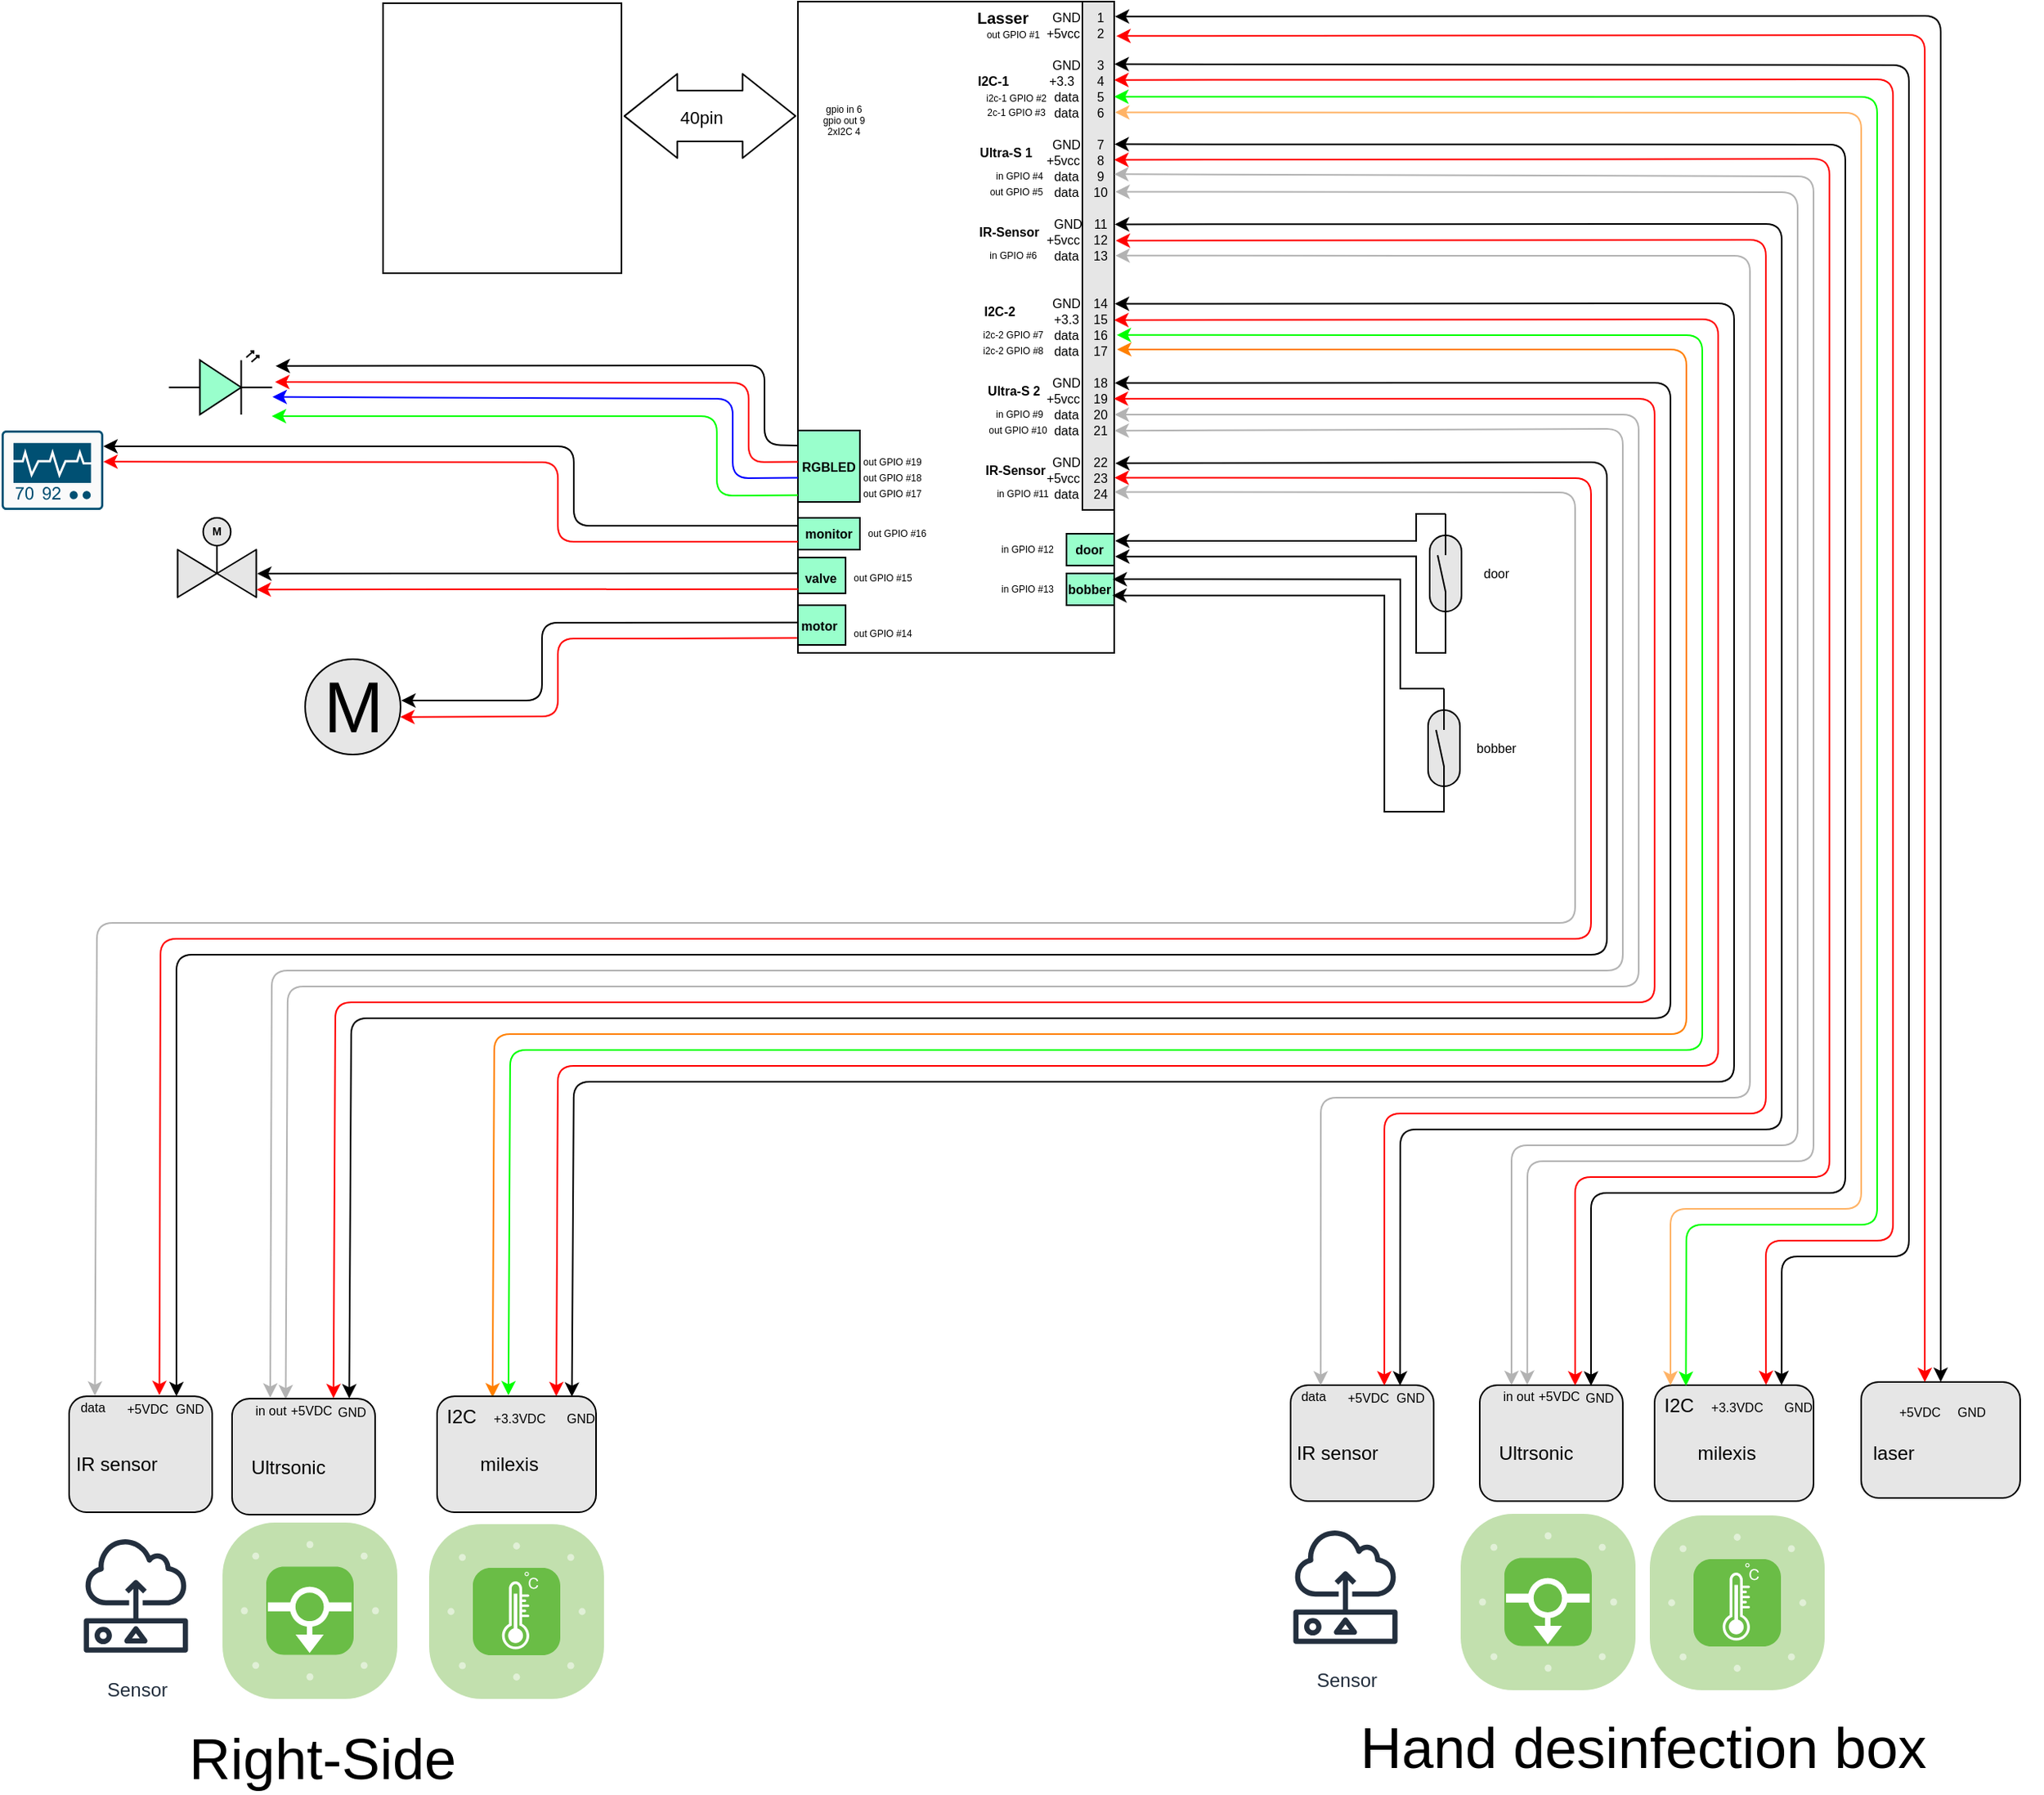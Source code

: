 <mxfile version="14.1.9" type="github">
  <diagram id="mcO6ZigHnyqXAEx7TMtv" name="Page-1">
    <mxGraphModel dx="2967" dy="1366" grid="1" gridSize="10" guides="1" tooltips="1" connect="1" arrows="1" fold="1" page="1" pageScale="1" pageWidth="827" pageHeight="1169" math="0" shadow="0">
      <root>
        <mxCell id="0" />
        <mxCell id="1" parent="0" />
        <mxCell id="oB4PZzZaA_dl373bwpy4-4" value="" style="rounded=0;whiteSpace=wrap;html=1;" vertex="1" parent="1">
          <mxGeometry x="-59" y="40" width="199" height="410" as="geometry" />
        </mxCell>
        <mxCell id="oB4PZzZaA_dl373bwpy4-128" value="" style="rounded=0;whiteSpace=wrap;html=1;fontSize=8;fillColor=#99FFCC;" vertex="1" parent="1">
          <mxGeometry x="110" y="400" width="30" height="20" as="geometry" />
        </mxCell>
        <mxCell id="oB4PZzZaA_dl373bwpy4-127" value="" style="rounded=0;whiteSpace=wrap;html=1;fontSize=8;fillColor=#99FFCC;" vertex="1" parent="1">
          <mxGeometry x="110" y="375" width="30" height="20" as="geometry" />
        </mxCell>
        <mxCell id="oB4PZzZaA_dl373bwpy4-126" value="" style="rounded=0;whiteSpace=wrap;html=1;fillColor=#E6E6E6;fontSize=8;" vertex="1" parent="1">
          <mxGeometry x="120" y="40" width="20" height="320" as="geometry" />
        </mxCell>
        <mxCell id="oB4PZzZaA_dl373bwpy4-51" value="" style="rounded=1;whiteSpace=wrap;html=1;fontSize=8;fillColor=#E6E6E6;" vertex="1" parent="1">
          <mxGeometry x="370" y="911" width="90" height="73" as="geometry" />
        </mxCell>
        <mxCell id="oB4PZzZaA_dl373bwpy4-41" value="&lt;div style=&quot;font-size: 8px&quot;&gt;&lt;font style=&quot;font-size: 8px&quot;&gt;+5VDC&lt;/font&gt;&lt;/div&gt;" style="text;html=1;strokeColor=none;fillColor=none;align=center;verticalAlign=middle;whiteSpace=wrap;rounded=0;" vertex="1" parent="1">
          <mxGeometry x="400" y="908" width="40" height="20" as="geometry" />
        </mxCell>
        <mxCell id="oB4PZzZaA_dl373bwpy4-53" value="" style="rounded=1;whiteSpace=wrap;html=1;fontSize=8;fillColor=#E6E6E6;" vertex="1" parent="1">
          <mxGeometry x="610" y="909" width="100" height="73" as="geometry" />
        </mxCell>
        <mxCell id="oB4PZzZaA_dl373bwpy4-52" value="" style="rounded=1;whiteSpace=wrap;html=1;fontSize=8;fillColor=#E6E6E6;" vertex="1" parent="1">
          <mxGeometry x="480" y="911" width="100" height="73" as="geometry" />
        </mxCell>
        <mxCell id="oB4PZzZaA_dl373bwpy4-50" value="" style="rounded=1;whiteSpace=wrap;html=1;fontSize=8;fillColor=#E6E6E6;" vertex="1" parent="1">
          <mxGeometry x="251" y="911" width="90" height="73" as="geometry" />
        </mxCell>
        <mxCell id="oB4PZzZaA_dl373bwpy4-1" value="" style="rounded=0;whiteSpace=wrap;html=1;" vertex="1" parent="1">
          <mxGeometry x="-320" y="41" width="150" height="170" as="geometry" />
        </mxCell>
        <mxCell id="oB4PZzZaA_dl373bwpy4-2" value="" style="shape=image;html=1;verticalAlign=top;verticalLabelPosition=bottom;labelBackgroundColor=#ffffff;imageAspect=0;aspect=fixed;image=https://cdn4.iconfinder.com/data/icons/logos-and-brands-1/512/272_Raspberry_Pi_logo-128.png" vertex="1" parent="1">
          <mxGeometry x="-309" y="61" width="128" height="128" as="geometry" />
        </mxCell>
        <mxCell id="oB4PZzZaA_dl373bwpy4-5" value="" style="shape=flexArrow;endArrow=classic;startArrow=classic;html=1;exitX=1.009;exitY=0.418;exitDx=0;exitDy=0;exitPerimeter=0;width=32;startSize=10.766;endSize=10.766;" edge="1" parent="1" source="oB4PZzZaA_dl373bwpy4-1">
          <mxGeometry width="50" height="50" relative="1" as="geometry">
            <mxPoint x="-140" y="141" as="sourcePoint" />
            <mxPoint x="-60" y="112" as="targetPoint" />
          </mxGeometry>
        </mxCell>
        <mxCell id="oB4PZzZaA_dl373bwpy4-7" value="40pin" style="edgeLabel;html=1;align=center;verticalAlign=middle;resizable=0;points=[];" vertex="1" connectable="0" parent="oB4PZzZaA_dl373bwpy4-5">
          <mxGeometry x="-0.113" y="-1" relative="1" as="geometry">
            <mxPoint as="offset" />
          </mxGeometry>
        </mxCell>
        <mxCell id="oB4PZzZaA_dl373bwpy4-8" value="" style="shape=image;html=1;verticalAlign=top;verticalLabelPosition=bottom;labelBackgroundColor=#ffffff;imageAspect=0;aspect=fixed;image=https://cdn0.iconfinder.com/data/icons/security-double-color-red-and-black-vol-2/52/laser__light__science__technology-128.png;rotation=-180;" vertex="1" parent="1">
          <mxGeometry x="596" y="984" width="128" height="128" as="geometry" />
        </mxCell>
        <mxCell id="oB4PZzZaA_dl373bwpy4-9" value="" style="verticalLabelPosition=bottom;html=1;fillColor=#6ABD46;strokeColor=#ffffff;verticalAlign=top;align=center;points=[[0.085,0.085,0],[0.915,0.085,0],[0.915,0.915,0],[0.085,0.915,0],[0.25,0,0],[0.5,0,0],[0.75,0,0],[1,0.25,0],[1,0.5,0],[1,0.75,0],[0.75,1,0],[0.5,1,0],[0.25,1,0],[0,0.75,0],[0,0.5,0],[0,0.25,0]];pointerEvents=1;shape=mxgraph.cisco_safe.compositeIcon;bgIcon=mxgraph.cisco_safe.architecture.generic_appliance;resIcon=mxgraph.cisco_safe.architecture.sensor;" vertex="1" parent="1">
          <mxGeometry x="477" y="993" width="110" height="110" as="geometry" />
        </mxCell>
        <mxCell id="oB4PZzZaA_dl373bwpy4-10" value="Sensor" style="outlineConnect=0;fontColor=#232F3E;gradientColor=none;strokeColor=#232F3E;fillColor=#ffffff;dashed=0;verticalLabelPosition=bottom;verticalAlign=top;align=center;html=1;fontSize=12;fontStyle=0;aspect=fixed;shape=mxgraph.aws4.resourceIcon;resIcon=mxgraph.aws4.sensor;" vertex="1" parent="1">
          <mxGeometry x="240" y="992" width="91" height="91" as="geometry" />
        </mxCell>
        <mxCell id="oB4PZzZaA_dl373bwpy4-11" value="" style="verticalLabelPosition=bottom;html=1;fillColor=#6ABD46;strokeColor=#ffffff;verticalAlign=top;align=center;points=[[0.085,0.085,0],[0.915,0.085,0],[0.915,0.915,0],[0.085,0.915,0],[0.25,0,0],[0.5,0,0],[0.75,0,0],[1,0.25,0],[1,0.5,0],[1,0.75,0],[0.75,1,0],[0.5,1,0],[0.25,1,0],[0,0.75,0],[0,0.5,0],[0,0.25,0]];pointerEvents=1;shape=mxgraph.cisco_safe.compositeIcon;bgIcon=mxgraph.cisco_safe.architecture.generic_appliance;resIcon=mxgraph.cisco_safe.architecture.flow_sensor;rotation=-180;" vertex="1" parent="1">
          <mxGeometry x="358" y="992" width="110" height="111" as="geometry" />
        </mxCell>
        <mxCell id="oB4PZzZaA_dl373bwpy4-12" value="laser" style="text;html=1;align=center;verticalAlign=middle;resizable=0;points=[];autosize=1;" vertex="1" parent="1">
          <mxGeometry x="610" y="944" width="40" height="20" as="geometry" />
        </mxCell>
        <mxCell id="oB4PZzZaA_dl373bwpy4-13" value="&lt;div&gt;milexis&lt;/div&gt;" style="text;html=1;align=center;verticalAlign=middle;resizable=0;points=[];autosize=1;" vertex="1" parent="1">
          <mxGeometry x="500" y="944" width="50" height="20" as="geometry" />
        </mxCell>
        <mxCell id="oB4PZzZaA_dl373bwpy4-14" value="IR sensor" style="text;html=1;align=center;verticalAlign=middle;resizable=0;points=[];autosize=1;" vertex="1" parent="1">
          <mxGeometry x="245" y="944" width="70" height="20" as="geometry" />
        </mxCell>
        <mxCell id="oB4PZzZaA_dl373bwpy4-15" value="Ultrsonic" style="text;html=1;align=center;verticalAlign=middle;resizable=0;points=[];autosize=1;" vertex="1" parent="1">
          <mxGeometry x="375" y="944" width="60" height="20" as="geometry" />
        </mxCell>
        <mxCell id="oB4PZzZaA_dl373bwpy4-18" value="" style="verticalLabelPosition=bottom;html=1;fillColor=#6ABD46;strokeColor=#ffffff;verticalAlign=top;align=center;points=[[0.085,0.085,0],[0.915,0.085,0],[0.915,0.915,0],[0.085,0.915,0],[0.25,0,0],[0.5,0,0],[0.75,0,0],[1,0.25,0],[1,0.5,0],[1,0.75,0],[0.75,1,0],[0.5,1,0],[0.25,1,0],[0,0.75,0],[0,0.5,0],[0,0.25,0]];pointerEvents=1;shape=mxgraph.cisco_safe.compositeIcon;bgIcon=mxgraph.cisco_safe.architecture.generic_appliance;resIcon=mxgraph.cisco_safe.architecture.sensor;" vertex="1" parent="1">
          <mxGeometry x="-291" y="998.5" width="110" height="110" as="geometry" />
        </mxCell>
        <mxCell id="oB4PZzZaA_dl373bwpy4-19" value="Sensor" style="outlineConnect=0;fontColor=#232F3E;gradientColor=none;strokeColor=#232F3E;fillColor=#ffffff;dashed=0;verticalLabelPosition=bottom;verticalAlign=top;align=center;html=1;fontSize=12;fontStyle=0;aspect=fixed;shape=mxgraph.aws4.resourceIcon;resIcon=mxgraph.aws4.sensor;" vertex="1" parent="1">
          <mxGeometry x="-521" y="997.5" width="91" height="91" as="geometry" />
        </mxCell>
        <mxCell id="oB4PZzZaA_dl373bwpy4-20" value="" style="verticalLabelPosition=bottom;html=1;fillColor=#6ABD46;strokeColor=#ffffff;verticalAlign=top;align=center;points=[[0.085,0.085,0],[0.915,0.085,0],[0.915,0.915,0],[0.085,0.915,0],[0.25,0,0],[0.5,0,0],[0.75,0,0],[1,0.25,0],[1,0.5,0],[1,0.75,0],[0.75,1,0],[0.5,1,0],[0.25,1,0],[0,0.75,0],[0,0.5,0],[0,0.25,0]];pointerEvents=1;shape=mxgraph.cisco_safe.compositeIcon;bgIcon=mxgraph.cisco_safe.architecture.generic_appliance;resIcon=mxgraph.cisco_safe.architecture.flow_sensor;rotation=-180;" vertex="1" parent="1">
          <mxGeometry x="-421" y="997.5" width="110" height="111" as="geometry" />
        </mxCell>
        <mxCell id="oB4PZzZaA_dl373bwpy4-22" value="&lt;div&gt;milexis&lt;/div&gt;" style="text;html=1;align=center;verticalAlign=middle;resizable=0;points=[];autosize=1;" vertex="1" parent="1">
          <mxGeometry x="-261" y="949.5" width="50" height="20" as="geometry" />
        </mxCell>
        <mxCell id="oB4PZzZaA_dl373bwpy4-23" value="IR sensor" style="text;html=1;align=center;verticalAlign=middle;resizable=0;points=[];autosize=1;" vertex="1" parent="1">
          <mxGeometry x="-516" y="949.5" width="70" height="20" as="geometry" />
        </mxCell>
        <mxCell id="oB4PZzZaA_dl373bwpy4-24" value="Ultrsonic" style="text;html=1;align=center;verticalAlign=middle;resizable=0;points=[];autosize=1;" vertex="1" parent="1">
          <mxGeometry x="-386" y="949.5" width="60" height="20" as="geometry" />
        </mxCell>
        <mxCell id="oB4PZzZaA_dl373bwpy4-25" value="" style="endArrow=classic;html=1;entryX=1.002;entryY=0.023;entryDx=0;entryDy=0;entryPerimeter=0;exitX=0.5;exitY=0;exitDx=0;exitDy=0;startArrow=classic;startFill=1;" edge="1" parent="1" source="oB4PZzZaA_dl373bwpy4-53" target="oB4PZzZaA_dl373bwpy4-4">
          <mxGeometry width="50" height="50" relative="1" as="geometry">
            <mxPoint x="670" y="850" as="sourcePoint" />
            <mxPoint x="650" y="650" as="targetPoint" />
            <Array as="points">
              <mxPoint x="660" y="49" />
            </Array>
          </mxGeometry>
        </mxCell>
        <mxCell id="oB4PZzZaA_dl373bwpy4-26" value="" style="endArrow=classic;html=1;entryX=1.017;entryY=0.583;entryDx=0;entryDy=0;entryPerimeter=0;strokeColor=#FF0000;exitX=0.4;exitY=0.001;exitDx=0;exitDy=0;exitPerimeter=0;startArrow=classic;startFill=1;" edge="1" parent="1" source="oB4PZzZaA_dl373bwpy4-53" target="oB4PZzZaA_dl373bwpy4-55">
          <mxGeometry width="50" height="50" relative="1" as="geometry">
            <mxPoint x="650" y="850" as="sourcePoint" />
            <mxPoint x="90.0" y="61.43" as="targetPoint" />
            <Array as="points">
              <mxPoint x="650" y="830" />
              <mxPoint x="650" y="61" />
            </Array>
          </mxGeometry>
        </mxCell>
        <mxCell id="oB4PZzZaA_dl373bwpy4-28" value="&lt;div style=&quot;font-size: 8px&quot;&gt;&lt;font style=&quot;font-size: 8px&quot;&gt;+5VDC&lt;/font&gt;&lt;/div&gt;" style="text;html=1;strokeColor=none;fillColor=none;align=center;verticalAlign=middle;whiteSpace=wrap;rounded=0;" vertex="1" parent="1">
          <mxGeometry x="627" y="918" width="40" height="20" as="geometry" />
        </mxCell>
        <mxCell id="oB4PZzZaA_dl373bwpy4-29" value="&lt;font style=&quot;font-size: 8px&quot;&gt;GND&lt;/font&gt;" style="text;html=1;align=center;verticalAlign=middle;resizable=0;points=[];autosize=1;" vertex="1" parent="1">
          <mxGeometry x="664" y="917" width="30" height="20" as="geometry" />
        </mxCell>
        <mxCell id="oB4PZzZaA_dl373bwpy4-30" value="" style="endArrow=classic;html=1;entryX=1.001;entryY=0.096;entryDx=0;entryDy=0;entryPerimeter=0;exitX=0.799;exitY=0;exitDx=0;exitDy=0;exitPerimeter=0;startArrow=classic;startFill=1;" edge="1" parent="1" source="oB4PZzZaA_dl373bwpy4-52" target="oB4PZzZaA_dl373bwpy4-4">
          <mxGeometry width="50" height="50" relative="1" as="geometry">
            <mxPoint x="560" y="850" as="sourcePoint" />
            <mxPoint x="600" y="80" as="targetPoint" />
            <Array as="points">
              <mxPoint x="560" y="830" />
              <mxPoint x="640" y="830" />
              <mxPoint x="640" y="80" />
            </Array>
          </mxGeometry>
        </mxCell>
        <mxCell id="oB4PZzZaA_dl373bwpy4-31" value="" style="endArrow=classic;html=1;entryX=0.952;entryY=-0.033;entryDx=0;entryDy=0;entryPerimeter=0;strokeColor=#FF0000;exitX=0.701;exitY=-0.001;exitDx=0;exitDy=0;exitPerimeter=0;startArrow=classic;startFill=1;" edge="1" parent="1" source="oB4PZzZaA_dl373bwpy4-52" target="oB4PZzZaA_dl373bwpy4-58">
          <mxGeometry width="50" height="50" relative="1" as="geometry">
            <mxPoint x="550" y="850" as="sourcePoint" />
            <mxPoint x="90" y="89.36" as="targetPoint" />
            <Array as="points">
              <mxPoint x="550" y="820" />
              <mxPoint x="630" y="820" />
              <mxPoint x="630" y="89" />
            </Array>
          </mxGeometry>
        </mxCell>
        <mxCell id="oB4PZzZaA_dl373bwpy4-32" value="&lt;font style=&quot;font-size: 8px&quot;&gt;GND&lt;/font&gt;" style="text;html=1;align=center;verticalAlign=middle;resizable=0;points=[];autosize=1;" vertex="1" parent="1">
          <mxGeometry x="555" y="914" width="30" height="20" as="geometry" />
        </mxCell>
        <mxCell id="oB4PZzZaA_dl373bwpy4-33" value="&lt;div style=&quot;font-size: 8px&quot;&gt;&lt;font style=&quot;font-size: 8px&quot;&gt;+3.3VDC&lt;/font&gt;&lt;/div&gt;" style="text;html=1;strokeColor=none;fillColor=none;align=center;verticalAlign=middle;whiteSpace=wrap;rounded=0;" vertex="1" parent="1">
          <mxGeometry x="512" y="915" width="40" height="20" as="geometry" />
        </mxCell>
        <mxCell id="oB4PZzZaA_dl373bwpy4-34" value="" style="endArrow=classic;html=1;entryX=1;entryY=0.146;entryDx=0;entryDy=0;entryPerimeter=0;strokeColor=#00FF00;exitX=0.197;exitY=0.006;exitDx=0;exitDy=0;exitPerimeter=0;startArrow=classic;startFill=1;" edge="1" parent="1" source="oB4PZzZaA_dl373bwpy4-52" target="oB4PZzZaA_dl373bwpy4-4">
          <mxGeometry width="50" height="50" relative="1" as="geometry">
            <mxPoint x="500" y="850" as="sourcePoint" />
            <mxPoint x="90" y="109.36" as="targetPoint" />
            <Array as="points">
              <mxPoint x="500" y="810" />
              <mxPoint x="620" y="810" />
              <mxPoint x="620" y="100" />
            </Array>
          </mxGeometry>
        </mxCell>
        <mxCell id="oB4PZzZaA_dl373bwpy4-35" value="" style="endArrow=classic;html=1;entryX=1.003;entryY=0.17;entryDx=0;entryDy=0;entryPerimeter=0;strokeColor=#FFB366;exitX=0.1;exitY=0.002;exitDx=0;exitDy=0;exitPerimeter=0;startArrow=classic;startFill=1;" edge="1" parent="1" source="oB4PZzZaA_dl373bwpy4-52" target="oB4PZzZaA_dl373bwpy4-4">
          <mxGeometry width="50" height="50" relative="1" as="geometry">
            <mxPoint x="490" y="850" as="sourcePoint" />
            <mxPoint x="101.8" y="110.27" as="targetPoint" />
            <Array as="points">
              <mxPoint x="490" y="800" />
              <mxPoint x="610" y="800" />
              <mxPoint x="610" y="110" />
            </Array>
          </mxGeometry>
        </mxCell>
        <mxCell id="oB4PZzZaA_dl373bwpy4-36" value="I2C" style="text;html=1;align=center;verticalAlign=middle;resizable=0;points=[];autosize=1;" vertex="1" parent="1">
          <mxGeometry x="480" y="914" width="30" height="20" as="geometry" />
        </mxCell>
        <mxCell id="oB4PZzZaA_dl373bwpy4-37" value="" style="endArrow=classic;html=1;entryX=1.001;entryY=0.219;entryDx=0;entryDy=0;entryPerimeter=0;exitX=1;exitY=0.167;exitDx=0;exitDy=0;exitPerimeter=0;startArrow=classic;startFill=1;" edge="1" parent="1" source="oB4PZzZaA_dl373bwpy4-41" target="oB4PZzZaA_dl373bwpy4-4">
          <mxGeometry width="50" height="50" relative="1" as="geometry">
            <mxPoint x="440" y="850" as="sourcePoint" />
            <mxPoint x="102.7" y="119.7" as="targetPoint" />
            <Array as="points">
              <mxPoint x="440" y="790" />
              <mxPoint x="600" y="790" />
              <mxPoint x="600" y="130" />
            </Array>
          </mxGeometry>
        </mxCell>
        <mxCell id="oB4PZzZaA_dl373bwpy4-38" value="" style="endArrow=classic;html=1;entryX=1;entryY=0.243;entryDx=0;entryDy=0;entryPerimeter=0;strokeColor=#FF0000;exitX=0.667;exitY=0.004;exitDx=0;exitDy=0;exitPerimeter=0;startArrow=classic;startFill=1;" edge="1" parent="1" source="oB4PZzZaA_dl373bwpy4-51" target="oB4PZzZaA_dl373bwpy4-4">
          <mxGeometry width="50" height="50" relative="1" as="geometry">
            <mxPoint x="430" y="850" as="sourcePoint" />
            <mxPoint x="101.2" y="139.79" as="targetPoint" />
            <Array as="points">
              <mxPoint x="430" y="780" />
              <mxPoint x="590" y="780" />
              <mxPoint x="590" y="139" />
            </Array>
          </mxGeometry>
        </mxCell>
        <mxCell id="oB4PZzZaA_dl373bwpy4-39" value="" style="endArrow=classic;html=1;entryX=1;entryY=0.265;entryDx=0;entryDy=0;entryPerimeter=0;strokeColor=#B3B3B3;exitX=0.332;exitY=-0.003;exitDx=0;exitDy=0;exitPerimeter=0;startArrow=classic;startFill=1;" edge="1" parent="1" source="oB4PZzZaA_dl373bwpy4-51" target="oB4PZzZaA_dl373bwpy4-4">
          <mxGeometry width="50" height="50" relative="1" as="geometry">
            <mxPoint x="400" y="850" as="sourcePoint" />
            <mxPoint x="103.15" y="148.81" as="targetPoint" />
            <Array as="points">
              <mxPoint x="400" y="770" />
              <mxPoint x="580" y="770" />
              <mxPoint x="580" y="150" />
            </Array>
          </mxGeometry>
        </mxCell>
        <mxCell id="oB4PZzZaA_dl373bwpy4-40" value="" style="endArrow=classic;html=1;entryX=1.004;entryY=0.292;entryDx=0;entryDy=0;entryPerimeter=0;strokeColor=#B3B3B3;exitX=0.222;exitY=0;exitDx=0;exitDy=0;exitPerimeter=0;startArrow=classic;startFill=1;" edge="1" parent="1" source="oB4PZzZaA_dl373bwpy4-51" target="oB4PZzZaA_dl373bwpy4-4">
          <mxGeometry width="50" height="50" relative="1" as="geometry">
            <mxPoint x="390" y="850" as="sourcePoint" />
            <mxPoint x="100" y="158.65" as="targetPoint" />
            <Array as="points">
              <mxPoint x="390" y="760" />
              <mxPoint x="570" y="760" />
              <mxPoint x="570" y="160" />
            </Array>
          </mxGeometry>
        </mxCell>
        <mxCell id="oB4PZzZaA_dl373bwpy4-42" value="&lt;font style=&quot;font-size: 8px&quot;&gt;GND&lt;/font&gt;" style="text;html=1;align=center;verticalAlign=middle;resizable=0;points=[];autosize=1;" vertex="1" parent="1">
          <mxGeometry x="430" y="908" width="30" height="20" as="geometry" />
        </mxCell>
        <mxCell id="oB4PZzZaA_dl373bwpy4-43" value="&lt;div style=&quot;font-size: 8px&quot;&gt;&lt;font style=&quot;font-size: 8px&quot;&gt;in out&lt;/font&gt;&lt;/div&gt;" style="text;html=1;align=center;verticalAlign=middle;resizable=0;points=[];autosize=1;" vertex="1" parent="1">
          <mxGeometry x="373.5" y="908" width="40" height="20" as="geometry" />
        </mxCell>
        <mxCell id="oB4PZzZaA_dl373bwpy4-44" value="" style="endArrow=classic;html=1;entryX=1.002;entryY=0.342;entryDx=0;entryDy=0;entryPerimeter=0;exitX=0.765;exitY=0.004;exitDx=0;exitDy=0;exitPerimeter=0;startArrow=classic;startFill=1;" edge="1" parent="1" source="oB4PZzZaA_dl373bwpy4-50" target="oB4PZzZaA_dl373bwpy4-4">
          <mxGeometry width="50" height="50" relative="1" as="geometry">
            <mxPoint x="320" y="850" as="sourcePoint" />
            <mxPoint x="100.6" y="169.72" as="targetPoint" />
            <Array as="points">
              <mxPoint x="320" y="750" />
              <mxPoint x="560" y="750" />
              <mxPoint x="560" y="180" />
            </Array>
          </mxGeometry>
        </mxCell>
        <mxCell id="oB4PZzZaA_dl373bwpy4-45" value="" style="endArrow=classic;html=1;entryX=1.005;entryY=0.367;entryDx=0;entryDy=0;entryPerimeter=0;strokeColor=#FF0000;exitX=0.655;exitY=0.003;exitDx=0;exitDy=0;exitPerimeter=0;startArrow=classic;startFill=1;" edge="1" parent="1" source="oB4PZzZaA_dl373bwpy4-50" target="oB4PZzZaA_dl373bwpy4-4">
          <mxGeometry width="50" height="50" relative="1" as="geometry">
            <mxPoint x="310" y="850" as="sourcePoint" />
            <mxPoint x="110.6" y="179.72" as="targetPoint" />
            <Array as="points">
              <mxPoint x="310" y="740" />
              <mxPoint x="550" y="740" />
              <mxPoint x="550" y="190" />
            </Array>
          </mxGeometry>
        </mxCell>
        <mxCell id="oB4PZzZaA_dl373bwpy4-46" value="" style="endArrow=classic;html=1;entryX=1.004;entryY=0.39;entryDx=0;entryDy=0;entryPerimeter=0;strokeColor=#B3B3B3;exitX=0.21;exitY=0.004;exitDx=0;exitDy=0;exitPerimeter=0;startArrow=classic;startFill=1;" edge="1" parent="1" source="oB4PZzZaA_dl373bwpy4-50" target="oB4PZzZaA_dl373bwpy4-4">
          <mxGeometry width="50" height="50" relative="1" as="geometry">
            <mxPoint x="270" y="850" as="sourcePoint" />
            <mxPoint x="120.6" y="189.72" as="targetPoint" />
            <Array as="points">
              <mxPoint x="270" y="730" />
              <mxPoint x="540" y="730" />
              <mxPoint x="540" y="200" />
            </Array>
          </mxGeometry>
        </mxCell>
        <mxCell id="oB4PZzZaA_dl373bwpy4-47" value="&lt;div style=&quot;font-size: 8px&quot;&gt;&lt;font style=&quot;font-size: 8px&quot;&gt;+5VDC&lt;/font&gt;&lt;/div&gt;" style="text;html=1;strokeColor=none;fillColor=none;align=center;verticalAlign=middle;whiteSpace=wrap;rounded=0;" vertex="1" parent="1">
          <mxGeometry x="280" y="909" width="40" height="20" as="geometry" />
        </mxCell>
        <mxCell id="oB4PZzZaA_dl373bwpy4-48" value="&lt;font style=&quot;font-size: 8px&quot;&gt;GND&lt;/font&gt;" style="text;html=1;align=center;verticalAlign=middle;resizable=0;points=[];autosize=1;" vertex="1" parent="1">
          <mxGeometry x="311" y="908" width="30" height="20" as="geometry" />
        </mxCell>
        <mxCell id="oB4PZzZaA_dl373bwpy4-49" value="data" style="text;html=1;align=center;verticalAlign=middle;resizable=0;points=[];autosize=1;fontSize=8;" vertex="1" parent="1">
          <mxGeometry x="250" y="908" width="30" height="20" as="geometry" />
        </mxCell>
        <mxCell id="oB4PZzZaA_dl373bwpy4-54" value="1" style="text;html=1;align=center;verticalAlign=middle;resizable=0;points=[];autosize=1;fontSize=8;" vertex="1" parent="1">
          <mxGeometry x="121" y="40" width="20" height="20" as="geometry" />
        </mxCell>
        <mxCell id="oB4PZzZaA_dl373bwpy4-55" value="2" style="text;html=1;align=center;verticalAlign=middle;resizable=0;points=[];autosize=1;fontSize=8;" vertex="1" parent="1">
          <mxGeometry x="121" y="50" width="20" height="20" as="geometry" />
        </mxCell>
        <mxCell id="oB4PZzZaA_dl373bwpy4-56" value="3" style="text;html=1;align=center;verticalAlign=middle;resizable=0;points=[];autosize=1;fontSize=8;" vertex="1" parent="1">
          <mxGeometry x="121" y="70" width="20" height="20" as="geometry" />
        </mxCell>
        <mxCell id="oB4PZzZaA_dl373bwpy4-57" value="4" style="text;html=1;align=center;verticalAlign=middle;resizable=0;points=[];autosize=1;fontSize=8;" vertex="1" parent="1">
          <mxGeometry x="121" y="80" width="20" height="20" as="geometry" />
        </mxCell>
        <mxCell id="oB4PZzZaA_dl373bwpy4-58" value="5" style="text;html=1;align=center;verticalAlign=middle;resizable=0;points=[];autosize=1;fontSize=8;" vertex="1" parent="1">
          <mxGeometry x="121" y="90" width="20" height="20" as="geometry" />
        </mxCell>
        <mxCell id="oB4PZzZaA_dl373bwpy4-59" value="6" style="text;html=1;align=center;verticalAlign=middle;resizable=0;points=[];autosize=1;fontSize=8;" vertex="1" parent="1">
          <mxGeometry x="121" y="100" width="20" height="20" as="geometry" />
        </mxCell>
        <mxCell id="oB4PZzZaA_dl373bwpy4-60" value="7" style="text;html=1;align=center;verticalAlign=middle;resizable=0;points=[];autosize=1;fontSize=8;" vertex="1" parent="1">
          <mxGeometry x="121" y="120" width="20" height="20" as="geometry" />
        </mxCell>
        <mxCell id="oB4PZzZaA_dl373bwpy4-61" value="8" style="text;html=1;align=center;verticalAlign=middle;resizable=0;points=[];autosize=1;fontSize=8;" vertex="1" parent="1">
          <mxGeometry x="121" y="130" width="20" height="20" as="geometry" />
        </mxCell>
        <mxCell id="oB4PZzZaA_dl373bwpy4-62" value="9" style="text;html=1;align=center;verticalAlign=middle;resizable=0;points=[];autosize=1;fontSize=8;" vertex="1" parent="1">
          <mxGeometry x="121" y="140" width="20" height="20" as="geometry" />
        </mxCell>
        <mxCell id="oB4PZzZaA_dl373bwpy4-63" value="10" style="text;html=1;align=center;verticalAlign=middle;resizable=0;points=[];autosize=1;fontSize=8;" vertex="1" parent="1">
          <mxGeometry x="121" y="150" width="20" height="20" as="geometry" />
        </mxCell>
        <mxCell id="oB4PZzZaA_dl373bwpy4-64" value="11" style="text;html=1;align=center;verticalAlign=middle;resizable=0;points=[];autosize=1;fontSize=8;" vertex="1" parent="1">
          <mxGeometry x="121" y="170" width="20" height="20" as="geometry" />
        </mxCell>
        <mxCell id="oB4PZzZaA_dl373bwpy4-65" value="12" style="text;html=1;align=center;verticalAlign=middle;resizable=0;points=[];autosize=1;fontSize=8;" vertex="1" parent="1">
          <mxGeometry x="121" y="180" width="20" height="20" as="geometry" />
        </mxCell>
        <mxCell id="oB4PZzZaA_dl373bwpy4-66" value="13" style="text;html=1;align=center;verticalAlign=middle;resizable=0;points=[];autosize=1;fontSize=8;" vertex="1" parent="1">
          <mxGeometry x="121" y="190" width="20" height="20" as="geometry" />
        </mxCell>
        <mxCell id="oB4PZzZaA_dl373bwpy4-68" value="" style="endArrow=classic;html=1;fontSize=8;entryX=1.002;entryY=0.464;entryDx=0;entryDy=0;entryPerimeter=0;exitX=0.848;exitY=0.004;exitDx=0;exitDy=0;exitPerimeter=0;startArrow=classic;startFill=1;" edge="1" parent="1" source="oB4PZzZaA_dl373bwpy4-106" target="oB4PZzZaA_dl373bwpy4-4">
          <mxGeometry width="50" height="50" relative="1" as="geometry">
            <mxPoint x="-200" y="860" as="sourcePoint" />
            <mxPoint x="250" y="280" as="targetPoint" />
            <Array as="points">
              <mxPoint x="-200" y="720" />
              <mxPoint x="530" y="720" />
              <mxPoint x="530" y="230" />
            </Array>
          </mxGeometry>
        </mxCell>
        <mxCell id="oB4PZzZaA_dl373bwpy4-69" value="" style="endArrow=classic;html=1;fontSize=8;entryX=1;entryY=0.489;entryDx=0;entryDy=0;entryPerimeter=0;strokeColor=#FF0000;exitX=0.75;exitY=0;exitDx=0;exitDy=0;startArrow=classic;startFill=1;" edge="1" parent="1" source="oB4PZzZaA_dl373bwpy4-106" target="oB4PZzZaA_dl373bwpy4-4">
          <mxGeometry width="50" height="50" relative="1" as="geometry">
            <mxPoint x="-210" y="860" as="sourcePoint" />
            <mxPoint x="100.3" y="240.24" as="targetPoint" />
            <Array as="points">
              <mxPoint x="-210" y="710" />
              <mxPoint x="520" y="710" />
              <mxPoint x="520" y="240" />
            </Array>
          </mxGeometry>
        </mxCell>
        <mxCell id="oB4PZzZaA_dl373bwpy4-70" value="" style="endArrow=classic;html=1;fontSize=8;entryX=1.008;entryY=0.512;entryDx=0;entryDy=0;entryPerimeter=0;strokeColor=#00FF00;exitX=0.449;exitY=-0.008;exitDx=0;exitDy=0;exitPerimeter=0;startArrow=classic;startFill=1;" edge="1" parent="1" source="oB4PZzZaA_dl373bwpy4-106" target="oB4PZzZaA_dl373bwpy4-4">
          <mxGeometry width="50" height="50" relative="1" as="geometry">
            <mxPoint x="-240" y="860" as="sourcePoint" />
            <mxPoint x="91" y="245" as="targetPoint" />
            <Array as="points">
              <mxPoint x="-240" y="700" />
              <mxPoint x="510" y="700" />
              <mxPoint x="510" y="250" />
            </Array>
          </mxGeometry>
        </mxCell>
        <mxCell id="oB4PZzZaA_dl373bwpy4-71" value="" style="endArrow=classic;html=1;fontSize=8;entryX=1.009;entryY=0.534;entryDx=0;entryDy=0;entryPerimeter=0;strokeColor=#FF8000;exitX=0.349;exitY=0.01;exitDx=0;exitDy=0;exitPerimeter=0;startArrow=classic;startFill=1;" edge="1" parent="1" source="oB4PZzZaA_dl373bwpy4-106" target="oB4PZzZaA_dl373bwpy4-4">
          <mxGeometry width="50" height="50" relative="1" as="geometry">
            <mxPoint x="-250" y="860" as="sourcePoint" />
            <mxPoint x="100" y="250.49" as="targetPoint" />
            <Array as="points">
              <mxPoint x="-250" y="690" />
              <mxPoint x="500" y="690" />
              <mxPoint x="500" y="259" />
            </Array>
          </mxGeometry>
        </mxCell>
        <mxCell id="oB4PZzZaA_dl373bwpy4-73" value="" style="endArrow=classic;html=1;fontSize=8;entryX=0.969;entryY=0.005;entryDx=0;entryDy=0;entryPerimeter=0;exitX=0.819;exitY=-0.002;exitDx=0;exitDy=0;exitPerimeter=0;startArrow=classic;startFill=1;" edge="1" parent="1" source="oB4PZzZaA_dl373bwpy4-100" target="oB4PZzZaA_dl373bwpy4-85">
          <mxGeometry width="50" height="50" relative="1" as="geometry">
            <mxPoint x="-340" y="880" as="sourcePoint" />
            <mxPoint x="90.3" y="280.24" as="targetPoint" />
            <Array as="points">
              <mxPoint x="-340" y="680" />
              <mxPoint x="490" y="680" />
              <mxPoint x="490" y="280" />
            </Array>
          </mxGeometry>
        </mxCell>
        <mxCell id="oB4PZzZaA_dl373bwpy4-74" value="" style="endArrow=classic;html=1;fontSize=8;strokeColor=#FF0000;exitX=0.709;exitY=-0.004;exitDx=0;exitDy=0;exitPerimeter=0;entryX=0.937;entryY=-0.003;entryDx=0;entryDy=0;entryPerimeter=0;startArrow=classic;startFill=1;" edge="1" parent="1" source="oB4PZzZaA_dl373bwpy4-100" target="oB4PZzZaA_dl373bwpy4-86">
          <mxGeometry width="50" height="50" relative="1" as="geometry">
            <mxPoint x="-350" y="880" as="sourcePoint" />
            <mxPoint x="142" y="290" as="targetPoint" />
            <Array as="points">
              <mxPoint x="-350" y="670" />
              <mxPoint x="480" y="670" />
              <mxPoint x="480" y="290" />
            </Array>
          </mxGeometry>
        </mxCell>
        <mxCell id="oB4PZzZaA_dl373bwpy4-75" value="" style="endArrow=classic;html=1;fontSize=8;entryX=0.965;entryY=0;entryDx=0;entryDy=0;entryPerimeter=0;strokeColor=#B3B3B3;exitX=0.375;exitY=0.005;exitDx=0;exitDy=0;exitPerimeter=0;startArrow=classic;startFill=1;" edge="1" parent="1" source="oB4PZzZaA_dl373bwpy4-100" target="oB4PZzZaA_dl373bwpy4-87">
          <mxGeometry width="50" height="50" relative="1" as="geometry">
            <mxPoint x="-380" y="880" as="sourcePoint" />
            <mxPoint x="91.2" y="299.92" as="targetPoint" />
            <Array as="points">
              <mxPoint x="-380" y="660" />
              <mxPoint x="470" y="660" />
              <mxPoint x="470" y="300" />
            </Array>
          </mxGeometry>
        </mxCell>
        <mxCell id="oB4PZzZaA_dl373bwpy4-76" value="" style="endArrow=classic;html=1;fontSize=8;entryX=0.962;entryY=0.505;entryDx=0;entryDy=0;entryPerimeter=0;strokeColor=#B3B3B3;exitX=0.267;exitY=-0.009;exitDx=0;exitDy=0;exitPerimeter=0;startArrow=classic;startFill=1;" edge="1" parent="1" source="oB4PZzZaA_dl373bwpy4-100" target="oB4PZzZaA_dl373bwpy4-87">
          <mxGeometry width="50" height="50" relative="1" as="geometry">
            <mxPoint x="-390" y="880" as="sourcePoint" />
            <mxPoint x="91.35" y="308.94" as="targetPoint" />
            <Array as="points">
              <mxPoint x="-390" y="650" />
              <mxPoint x="460" y="650" />
              <mxPoint x="460" y="309" />
            </Array>
          </mxGeometry>
        </mxCell>
        <mxCell id="oB4PZzZaA_dl373bwpy4-80" value="14" style="text;html=1;align=center;verticalAlign=middle;resizable=0;points=[];autosize=1;fontSize=8;" vertex="1" parent="1">
          <mxGeometry x="121" y="220" width="20" height="20" as="geometry" />
        </mxCell>
        <mxCell id="oB4PZzZaA_dl373bwpy4-81" value="15" style="text;html=1;align=center;verticalAlign=middle;resizable=0;points=[];autosize=1;fontSize=8;" vertex="1" parent="1">
          <mxGeometry x="121" y="230" width="20" height="20" as="geometry" />
        </mxCell>
        <mxCell id="oB4PZzZaA_dl373bwpy4-82" value="16" style="text;html=1;align=center;verticalAlign=middle;resizable=0;points=[];autosize=1;fontSize=8;" vertex="1" parent="1">
          <mxGeometry x="121" y="240" width="20" height="20" as="geometry" />
        </mxCell>
        <mxCell id="oB4PZzZaA_dl373bwpy4-83" value="17" style="text;html=1;align=center;verticalAlign=middle;resizable=0;points=[];autosize=1;fontSize=8;" vertex="1" parent="1">
          <mxGeometry x="121" y="250" width="20" height="20" as="geometry" />
        </mxCell>
        <mxCell id="oB4PZzZaA_dl373bwpy4-84" value="18" style="text;html=1;align=center;verticalAlign=middle;resizable=0;points=[];autosize=1;fontSize=8;" vertex="1" parent="1">
          <mxGeometry x="121" y="270" width="20" height="20" as="geometry" />
        </mxCell>
        <mxCell id="oB4PZzZaA_dl373bwpy4-85" value="19" style="text;html=1;align=center;verticalAlign=middle;resizable=0;points=[];autosize=1;fontSize=8;" vertex="1" parent="1">
          <mxGeometry x="121" y="280" width="20" height="20" as="geometry" />
        </mxCell>
        <mxCell id="oB4PZzZaA_dl373bwpy4-86" value="20" style="text;html=1;align=center;verticalAlign=middle;resizable=0;points=[];autosize=1;fontSize=8;" vertex="1" parent="1">
          <mxGeometry x="121" y="290" width="20" height="20" as="geometry" />
        </mxCell>
        <mxCell id="oB4PZzZaA_dl373bwpy4-87" value="21" style="text;html=1;align=center;verticalAlign=middle;resizable=0;points=[];autosize=1;fontSize=8;" vertex="1" parent="1">
          <mxGeometry x="121" y="300" width="20" height="20" as="geometry" />
        </mxCell>
        <mxCell id="oB4PZzZaA_dl373bwpy4-88" value="" style="endArrow=classic;html=1;fontSize=8;entryX=0.983;entryY=0.033;entryDx=0;entryDy=0;entryPerimeter=0;exitX=0.75;exitY=0;exitDx=0;exitDy=0;startArrow=classic;startFill=1;" edge="1" parent="1" source="oB4PZzZaA_dl373bwpy4-94" target="oB4PZzZaA_dl373bwpy4-92">
          <mxGeometry width="50" height="50" relative="1" as="geometry">
            <mxPoint x="-450" y="880" as="sourcePoint" />
            <mxPoint x="90" y="330.49" as="targetPoint" />
            <Array as="points">
              <mxPoint x="-450" y="640" />
              <mxPoint x="450" y="640" />
              <mxPoint x="450" y="330" />
            </Array>
          </mxGeometry>
        </mxCell>
        <mxCell id="oB4PZzZaA_dl373bwpy4-89" value="" style="endArrow=classic;html=1;fontSize=8;entryX=1.001;entryY=0.731;entryDx=0;entryDy=0;entryPerimeter=0;strokeColor=#FF0000;exitX=0.631;exitY=-0.01;exitDx=0;exitDy=0;exitPerimeter=0;startArrow=classic;startFill=1;" edge="1" parent="1" source="oB4PZzZaA_dl373bwpy4-94" target="oB4PZzZaA_dl373bwpy4-4">
          <mxGeometry width="50" height="50" relative="1" as="geometry">
            <mxPoint x="-460" y="880" as="sourcePoint" />
            <mxPoint x="91.2" y="339.92" as="targetPoint" />
            <Array as="points">
              <mxPoint x="-460" y="630" />
              <mxPoint x="440" y="630" />
              <mxPoint x="440" y="340" />
            </Array>
          </mxGeometry>
        </mxCell>
        <mxCell id="oB4PZzZaA_dl373bwpy4-90" value="" style="endArrow=classic;html=1;fontSize=8;entryX=1.001;entryY=0.753;entryDx=0;entryDy=0;entryPerimeter=0;strokeColor=#B3B3B3;exitX=0.18;exitY=-0.005;exitDx=0;exitDy=0;exitPerimeter=0;startArrow=classic;startFill=1;" edge="1" parent="1" source="oB4PZzZaA_dl373bwpy4-94" target="oB4PZzZaA_dl373bwpy4-4">
          <mxGeometry width="50" height="50" relative="1" as="geometry">
            <mxPoint x="-480" y="880" as="sourcePoint" />
            <mxPoint x="91.35" y="348.94" as="targetPoint" />
            <Array as="points">
              <mxPoint x="-500" y="620" />
              <mxPoint x="430" y="620" />
              <mxPoint x="430" y="349" />
            </Array>
          </mxGeometry>
        </mxCell>
        <mxCell id="oB4PZzZaA_dl373bwpy4-91" value="22" style="text;html=1;align=center;verticalAlign=middle;resizable=0;points=[];autosize=1;fontSize=8;" vertex="1" parent="1">
          <mxGeometry x="121" y="320" width="20" height="20" as="geometry" />
        </mxCell>
        <mxCell id="oB4PZzZaA_dl373bwpy4-92" value="23" style="text;html=1;align=center;verticalAlign=middle;resizable=0;points=[];autosize=1;fontSize=8;" vertex="1" parent="1">
          <mxGeometry x="121" y="330" width="20" height="20" as="geometry" />
        </mxCell>
        <mxCell id="oB4PZzZaA_dl373bwpy4-93" value="24" style="text;html=1;align=center;verticalAlign=middle;resizable=0;points=[];autosize=1;fontSize=8;" vertex="1" parent="1">
          <mxGeometry x="121" y="340" width="20" height="20" as="geometry" />
        </mxCell>
        <mxCell id="oB4PZzZaA_dl373bwpy4-94" value="" style="rounded=1;whiteSpace=wrap;html=1;fontSize=8;fillColor=#E6E6E6;" vertex="1" parent="1">
          <mxGeometry x="-517.5" y="918" width="90" height="73" as="geometry" />
        </mxCell>
        <mxCell id="oB4PZzZaA_dl373bwpy4-95" value="IR sensor" style="text;html=1;align=center;verticalAlign=middle;resizable=0;points=[];autosize=1;" vertex="1" parent="1">
          <mxGeometry x="-523.5" y="951" width="70" height="20" as="geometry" />
        </mxCell>
        <mxCell id="oB4PZzZaA_dl373bwpy4-96" value="&lt;div style=&quot;font-size: 8px&quot;&gt;&lt;font style=&quot;font-size: 8px&quot;&gt;+5VDC&lt;/font&gt;&lt;/div&gt;" style="text;html=1;strokeColor=none;fillColor=none;align=center;verticalAlign=middle;whiteSpace=wrap;rounded=0;" vertex="1" parent="1">
          <mxGeometry x="-488.5" y="916" width="40" height="20" as="geometry" />
        </mxCell>
        <mxCell id="oB4PZzZaA_dl373bwpy4-97" value="&lt;font style=&quot;font-size: 8px&quot;&gt;GND&lt;/font&gt;" style="text;html=1;align=center;verticalAlign=middle;resizable=0;points=[];autosize=1;" vertex="1" parent="1">
          <mxGeometry x="-457.5" y="915" width="30" height="20" as="geometry" />
        </mxCell>
        <mxCell id="oB4PZzZaA_dl373bwpy4-98" value="data" style="text;html=1;align=center;verticalAlign=middle;resizable=0;points=[];autosize=1;fontSize=8;" vertex="1" parent="1">
          <mxGeometry x="-518.5" y="915" width="30" height="20" as="geometry" />
        </mxCell>
        <mxCell id="oB4PZzZaA_dl373bwpy4-100" value="" style="rounded=1;whiteSpace=wrap;html=1;fontSize=8;fillColor=#E6E6E6;" vertex="1" parent="1">
          <mxGeometry x="-415" y="919.5" width="90" height="73" as="geometry" />
        </mxCell>
        <mxCell id="oB4PZzZaA_dl373bwpy4-101" value="&lt;div style=&quot;font-size: 8px&quot;&gt;&lt;font style=&quot;font-size: 8px&quot;&gt;+5VDC&lt;/font&gt;&lt;/div&gt;" style="text;html=1;strokeColor=none;fillColor=none;align=center;verticalAlign=middle;whiteSpace=wrap;rounded=0;" vertex="1" parent="1">
          <mxGeometry x="-385" y="916.5" width="40" height="20" as="geometry" />
        </mxCell>
        <mxCell id="oB4PZzZaA_dl373bwpy4-102" value="Ultrsonic" style="text;html=1;align=center;verticalAlign=middle;resizable=0;points=[];autosize=1;" vertex="1" parent="1">
          <mxGeometry x="-410" y="952.5" width="60" height="20" as="geometry" />
        </mxCell>
        <mxCell id="oB4PZzZaA_dl373bwpy4-103" value="&lt;font style=&quot;font-size: 8px&quot;&gt;GND&lt;/font&gt;" style="text;html=1;align=center;verticalAlign=middle;resizable=0;points=[];autosize=1;" vertex="1" parent="1">
          <mxGeometry x="-355" y="916.5" width="30" height="20" as="geometry" />
        </mxCell>
        <mxCell id="oB4PZzZaA_dl373bwpy4-104" value="&lt;div style=&quot;font-size: 8px&quot;&gt;&lt;font style=&quot;font-size: 8px&quot;&gt;in out&lt;/font&gt;&lt;/div&gt;" style="text;html=1;align=center;verticalAlign=middle;resizable=0;points=[];autosize=1;" vertex="1" parent="1">
          <mxGeometry x="-411.5" y="916.5" width="40" height="20" as="geometry" />
        </mxCell>
        <mxCell id="oB4PZzZaA_dl373bwpy4-106" value="" style="rounded=1;whiteSpace=wrap;html=1;fontSize=8;fillColor=#E6E6E6;" vertex="1" parent="1">
          <mxGeometry x="-286" y="918" width="100" height="73" as="geometry" />
        </mxCell>
        <mxCell id="oB4PZzZaA_dl373bwpy4-107" value="&lt;div&gt;milexis&lt;/div&gt;" style="text;html=1;align=center;verticalAlign=middle;resizable=0;points=[];autosize=1;" vertex="1" parent="1">
          <mxGeometry x="-266" y="951" width="50" height="20" as="geometry" />
        </mxCell>
        <mxCell id="oB4PZzZaA_dl373bwpy4-108" value="&lt;font style=&quot;font-size: 8px&quot;&gt;GND&lt;/font&gt;" style="text;html=1;align=center;verticalAlign=middle;resizable=0;points=[];autosize=1;" vertex="1" parent="1">
          <mxGeometry x="-211" y="921" width="30" height="20" as="geometry" />
        </mxCell>
        <mxCell id="oB4PZzZaA_dl373bwpy4-109" value="&lt;div style=&quot;font-size: 8px&quot;&gt;&lt;font style=&quot;font-size: 8px&quot;&gt;+3.3VDC&lt;/font&gt;&lt;/div&gt;" style="text;html=1;strokeColor=none;fillColor=none;align=center;verticalAlign=middle;whiteSpace=wrap;rounded=0;" vertex="1" parent="1">
          <mxGeometry x="-254" y="922" width="40" height="20" as="geometry" />
        </mxCell>
        <mxCell id="oB4PZzZaA_dl373bwpy4-110" value="I2C" style="text;html=1;align=center;verticalAlign=middle;resizable=0;points=[];autosize=1;" vertex="1" parent="1">
          <mxGeometry x="-286" y="921" width="30" height="20" as="geometry" />
        </mxCell>
        <mxCell id="oB4PZzZaA_dl373bwpy4-115" style="edgeStyle=orthogonalEdgeStyle;rounded=0;orthogonalLoop=1;jettySize=auto;html=1;exitX=1;exitY=0.5;exitDx=0;exitDy=0;exitPerimeter=0;entryX=1.003;entryY=0.828;entryDx=0;entryDy=0;entryPerimeter=0;fontSize=8;" edge="1" parent="1" source="oB4PZzZaA_dl373bwpy4-111" target="oB4PZzZaA_dl373bwpy4-4">
          <mxGeometry relative="1" as="geometry">
            <Array as="points">
              <mxPoint x="330" y="362" />
              <mxPoint x="330" y="380" />
            </Array>
          </mxGeometry>
        </mxCell>
        <mxCell id="oB4PZzZaA_dl373bwpy4-116" style="edgeStyle=orthogonalEdgeStyle;rounded=0;orthogonalLoop=1;jettySize=auto;html=1;exitX=0;exitY=0.5;exitDx=0;exitDy=0;exitPerimeter=0;entryX=1.003;entryY=0.852;entryDx=0;entryDy=0;entryPerimeter=0;fontSize=8;" edge="1" parent="1" source="oB4PZzZaA_dl373bwpy4-111" target="oB4PZzZaA_dl373bwpy4-4">
          <mxGeometry relative="1" as="geometry">
            <Array as="points">
              <mxPoint x="349" y="450" />
              <mxPoint x="330" y="450" />
              <mxPoint x="330" y="389" />
            </Array>
          </mxGeometry>
        </mxCell>
        <mxCell id="oB4PZzZaA_dl373bwpy4-111" value="" style="pointerEvents=1;verticalLabelPosition=bottom;shadow=0;dashed=0;align=center;html=1;verticalAlign=top;shape=mxgraph.electrical.electro-mechanical.reed_switch;fillColor=#E6E6E6;fontSize=8;rotation=-90;" vertex="1" parent="1">
          <mxGeometry x="311" y="390" width="75" height="20" as="geometry" />
        </mxCell>
        <mxCell id="oB4PZzZaA_dl373bwpy4-117" style="edgeStyle=orthogonalEdgeStyle;rounded=0;orthogonalLoop=1;jettySize=auto;html=1;exitX=1;exitY=0.5;exitDx=0;exitDy=0;exitPerimeter=0;entryX=0.995;entryY=0.887;entryDx=0;entryDy=0;entryPerimeter=0;fontSize=8;" edge="1" parent="1" source="oB4PZzZaA_dl373bwpy4-113" target="oB4PZzZaA_dl373bwpy4-4">
          <mxGeometry relative="1" as="geometry">
            <Array as="points">
              <mxPoint x="320" y="473" />
              <mxPoint x="320" y="404" />
            </Array>
          </mxGeometry>
        </mxCell>
        <mxCell id="oB4PZzZaA_dl373bwpy4-118" style="edgeStyle=orthogonalEdgeStyle;rounded=0;orthogonalLoop=1;jettySize=auto;html=1;exitX=0;exitY=0.5;exitDx=0;exitDy=0;exitPerimeter=0;entryX=0.994;entryY=0.912;entryDx=0;entryDy=0;entryPerimeter=0;fontSize=8;" edge="1" parent="1" source="oB4PZzZaA_dl373bwpy4-113" target="oB4PZzZaA_dl373bwpy4-4">
          <mxGeometry relative="1" as="geometry">
            <Array as="points">
              <mxPoint x="348" y="550" />
              <mxPoint x="310" y="550" />
              <mxPoint x="310" y="414" />
            </Array>
          </mxGeometry>
        </mxCell>
        <mxCell id="oB4PZzZaA_dl373bwpy4-113" value="" style="pointerEvents=1;verticalLabelPosition=bottom;shadow=0;dashed=0;align=center;html=1;verticalAlign=top;shape=mxgraph.electrical.electro-mechanical.reed_switch;fillColor=#E6E6E6;fontSize=8;rotation=-90;" vertex="1" parent="1">
          <mxGeometry x="310" y="500" width="75" height="20" as="geometry" />
        </mxCell>
        <mxCell id="oB4PZzZaA_dl373bwpy4-119" value="door" style="text;html=1;align=center;verticalAlign=middle;resizable=0;points=[];autosize=1;fontSize=8;fontStyle=1" vertex="1" parent="1">
          <mxGeometry x="109" y="375" width="30" height="20" as="geometry" />
        </mxCell>
        <mxCell id="oB4PZzZaA_dl373bwpy4-120" value="bobber" style="text;html=1;align=center;verticalAlign=middle;resizable=0;points=[];autosize=1;fontSize=8;" vertex="1" parent="1">
          <mxGeometry x="360" y="500" width="40" height="20" as="geometry" />
        </mxCell>
        <mxCell id="oB4PZzZaA_dl373bwpy4-121" value="door" style="text;html=1;align=center;verticalAlign=middle;resizable=0;points=[];autosize=1;fontSize=8;" vertex="1" parent="1">
          <mxGeometry x="365" y="390" width="30" height="20" as="geometry" />
        </mxCell>
        <mxCell id="oB4PZzZaA_dl373bwpy4-122" value="bobber" style="text;html=1;align=center;verticalAlign=middle;resizable=0;points=[];autosize=1;fontSize=8;fontStyle=1" vertex="1" parent="1">
          <mxGeometry x="104" y="400" width="40" height="20" as="geometry" />
        </mxCell>
        <mxCell id="oB4PZzZaA_dl373bwpy4-124" value="M" style="dashed=0;outlineConnect=0;align=center;html=1;shape=mxgraph.pid.engines.electric_motor;fontSize=45;fillColor=#E6E6E6;" vertex="1" parent="1">
          <mxGeometry x="-369" y="454" width="60" height="60" as="geometry" />
        </mxCell>
        <mxCell id="oB4PZzZaA_dl373bwpy4-125" value="" style="verticalLabelPosition=bottom;align=center;html=1;verticalAlign=top;pointerEvents=1;dashed=0;shape=mxgraph.pid2valves.valve;valveType=gate;actuator=motor;fillColor=#E6E6E6;fontSize=8;" vertex="1" parent="1">
          <mxGeometry x="-449.25" y="365" width="49.5" height="50" as="geometry" />
        </mxCell>
        <mxCell id="oB4PZzZaA_dl373bwpy4-129" value="" style="rounded=0;whiteSpace=wrap;html=1;fontSize=8;fillColor=#99FFCC;" vertex="1" parent="1">
          <mxGeometry x="-59" y="420" width="30" height="25" as="geometry" />
        </mxCell>
        <mxCell id="oB4PZzZaA_dl373bwpy4-130" value="motor" style="text;html=1;align=center;verticalAlign=middle;resizable=0;points=[];autosize=1;fontSize=8;fontStyle=1" vertex="1" parent="1">
          <mxGeometry x="-66" y="423" width="40" height="20" as="geometry" />
        </mxCell>
        <mxCell id="oB4PZzZaA_dl373bwpy4-131" value="" style="rounded=0;whiteSpace=wrap;html=1;fontSize=8;fillColor=#99FFCC;" vertex="1" parent="1">
          <mxGeometry x="-59" y="390" width="30" height="22.5" as="geometry" />
        </mxCell>
        <mxCell id="oB4PZzZaA_dl373bwpy4-132" value="valve" style="text;html=1;align=center;verticalAlign=middle;resizable=0;points=[];autosize=1;fontSize=8;fontStyle=1" vertex="1" parent="1">
          <mxGeometry x="-65" y="392.5" width="40" height="20" as="geometry" />
        </mxCell>
        <mxCell id="oB4PZzZaA_dl373bwpy4-133" value="" style="rounded=0;whiteSpace=wrap;html=1;fontSize=8;fillColor=#99FFCC;" vertex="1" parent="1">
          <mxGeometry x="-59" y="365" width="39" height="20" as="geometry" />
        </mxCell>
        <mxCell id="oB4PZzZaA_dl373bwpy4-134" value="monitor" style="text;html=1;align=center;verticalAlign=middle;resizable=0;points=[];autosize=1;fontSize=8;fontStyle=1" vertex="1" parent="1">
          <mxGeometry x="-65" y="365" width="50" height="20" as="geometry" />
        </mxCell>
        <mxCell id="oB4PZzZaA_dl373bwpy4-135" value="" style="rounded=0;whiteSpace=wrap;html=1;fontSize=8;fillColor=#99FFCC;" vertex="1" parent="1">
          <mxGeometry x="-59" y="310" width="39" height="45" as="geometry" />
        </mxCell>
        <mxCell id="oB4PZzZaA_dl373bwpy4-136" value="RGBLED" style="text;html=1;align=center;verticalAlign=middle;resizable=0;points=[];autosize=1;fontSize=8;fontStyle=1" vertex="1" parent="1">
          <mxGeometry x="-65" y="322.5" width="50" height="20" as="geometry" />
        </mxCell>
        <mxCell id="oB4PZzZaA_dl373bwpy4-137" value="" style="points=[[0.015,0.015,0],[0.985,0.015,0],[0.985,0.985,0],[0.015,0.985,0],[0.25,0,0],[0.5,0,0],[0.75,0,0],[1,0.25,0],[1,0.5,0],[1,0.75,0],[0.75,1,0],[0.5,1,0],[0.25,1,0],[0,0.75,0],[0,0.5,0],[0,0.25,0]];verticalLabelPosition=bottom;html=1;verticalAlign=top;aspect=fixed;align=center;pointerEvents=1;shape=mxgraph.cisco19.rect;prIcon=monitor;fillColor=#FAFAFA;strokeColor=#005073;fontSize=8;" vertex="1" parent="1">
          <mxGeometry x="-560" y="310" width="64" height="50" as="geometry" />
        </mxCell>
        <mxCell id="oB4PZzZaA_dl373bwpy4-138" value="" style="verticalLabelPosition=bottom;shadow=0;dashed=0;align=center;html=1;verticalAlign=top;shape=mxgraph.electrical.opto_electronics.led_2;pointerEvents=1;fillColor=#99FFCC;fontSize=8;" vertex="1" parent="1">
          <mxGeometry x="-454.75" y="260" width="65" height="40" as="geometry" />
        </mxCell>
        <mxCell id="oB4PZzZaA_dl373bwpy4-139" value="" style="endArrow=classic;html=1;strokeColor=#000000;fontSize=8;exitX=-0.013;exitY=0.212;exitDx=0;exitDy=0;entryX=1.033;entryY=0.235;entryDx=0;entryDy=0;entryPerimeter=0;exitPerimeter=0;" edge="1" parent="1" source="oB4PZzZaA_dl373bwpy4-135" target="oB4PZzZaA_dl373bwpy4-138">
          <mxGeometry width="50" height="50" relative="1" as="geometry">
            <mxPoint x="-140" y="310" as="sourcePoint" />
            <mxPoint x="-90" y="260" as="targetPoint" />
            <Array as="points">
              <mxPoint x="-80" y="319" />
              <mxPoint x="-80" y="269" />
            </Array>
          </mxGeometry>
        </mxCell>
        <mxCell id="oB4PZzZaA_dl373bwpy4-140" value="" style="endArrow=classic;html=1;fontSize=8;exitX=0;exitY=0.25;exitDx=0;exitDy=0;entryX=1.028;entryY=0.487;entryDx=0;entryDy=0;entryPerimeter=0;strokeColor=#FF0000;" edge="1" parent="1" target="oB4PZzZaA_dl373bwpy4-138">
          <mxGeometry width="50" height="50" relative="1" as="geometry">
            <mxPoint x="-59" y="329.75" as="sourcePoint" />
            <mxPoint x="-240.105" y="280.4" as="targetPoint" />
            <Array as="points">
              <mxPoint x="-90" y="330" />
              <mxPoint x="-90" y="280" />
            </Array>
          </mxGeometry>
        </mxCell>
        <mxCell id="oB4PZzZaA_dl373bwpy4-141" value="" style="endArrow=classic;html=1;fontSize=8;exitX=0;exitY=0.25;exitDx=0;exitDy=0;entryX=1.003;entryY=0.722;entryDx=0;entryDy=0;entryPerimeter=0;strokeColor=#0000FF;" edge="1" parent="1" target="oB4PZzZaA_dl373bwpy4-138">
          <mxGeometry width="50" height="50" relative="1" as="geometry">
            <mxPoint x="-59" y="339.75" as="sourcePoint" />
            <mxPoint x="-240.105" y="290.4" as="targetPoint" />
            <Array as="points">
              <mxPoint x="-100" y="340" />
              <mxPoint x="-100" y="290" />
            </Array>
          </mxGeometry>
        </mxCell>
        <mxCell id="oB4PZzZaA_dl373bwpy4-142" value="" style="endArrow=classic;html=1;fontSize=8;exitX=0;exitY=0.25;exitDx=0;exitDy=0;strokeColor=#00FF00;" edge="1" parent="1">
          <mxGeometry width="50" height="50" relative="1" as="geometry">
            <mxPoint x="-59" y="350.75" as="sourcePoint" />
            <mxPoint x="-390" y="301" as="targetPoint" />
            <Array as="points">
              <mxPoint x="-110" y="351" />
              <mxPoint x="-110" y="301" />
            </Array>
          </mxGeometry>
        </mxCell>
        <mxCell id="oB4PZzZaA_dl373bwpy4-143" value="" style="endArrow=classic;html=1;fontSize=8;entryX=1;entryY=0.2;entryDx=0;entryDy=0;entryPerimeter=0;exitX=0;exitY=0.25;exitDx=0;exitDy=0;" edge="1" parent="1" source="oB4PZzZaA_dl373bwpy4-133" target="oB4PZzZaA_dl373bwpy4-137">
          <mxGeometry width="50" height="50" relative="1" as="geometry">
            <mxPoint x="-160" y="410" as="sourcePoint" />
            <mxPoint x="-110" y="360" as="targetPoint" />
            <Array as="points">
              <mxPoint x="-200" y="370" />
              <mxPoint x="-200" y="320" />
            </Array>
          </mxGeometry>
        </mxCell>
        <mxCell id="oB4PZzZaA_dl373bwpy4-144" value="" style="endArrow=classic;html=1;fontSize=8;entryX=1;entryY=0.393;entryDx=0;entryDy=0;entryPerimeter=0;exitX=0;exitY=0.75;exitDx=0;exitDy=0;strokeColor=#FF0000;" edge="1" parent="1" source="oB4PZzZaA_dl373bwpy4-133" target="oB4PZzZaA_dl373bwpy4-137">
          <mxGeometry width="50" height="50" relative="1" as="geometry">
            <mxPoint x="-80" y="380" as="sourcePoint" />
            <mxPoint x="-244" y="332.5" as="targetPoint" />
            <Array as="points">
              <mxPoint x="-210" y="380" />
              <mxPoint x="-210" y="330" />
            </Array>
          </mxGeometry>
        </mxCell>
        <mxCell id="oB4PZzZaA_dl373bwpy4-145" value="" style="endArrow=classic;html=1;fontSize=8;exitX=0.005;exitY=0.44;exitDx=0;exitDy=0;entryX=1.011;entryY=0.702;entryDx=0;entryDy=0;entryPerimeter=0;exitPerimeter=0;" edge="1" parent="1" source="oB4PZzZaA_dl373bwpy4-131" target="oB4PZzZaA_dl373bwpy4-125">
          <mxGeometry width="50" height="50" relative="1" as="geometry">
            <mxPoint x="-200" y="440" as="sourcePoint" />
            <mxPoint x="-250" y="400" as="targetPoint" />
          </mxGeometry>
        </mxCell>
        <mxCell id="oB4PZzZaA_dl373bwpy4-146" value="" style="endArrow=classic;html=1;fontSize=8;exitX=0.001;exitY=0.902;exitDx=0;exitDy=0;exitPerimeter=0;strokeColor=#FF0000;entryX=1.003;entryY=0.903;entryDx=0;entryDy=0;entryPerimeter=0;" edge="1" parent="1" source="oB4PZzZaA_dl373bwpy4-4" target="oB4PZzZaA_dl373bwpy4-125">
          <mxGeometry width="50" height="50" relative="1" as="geometry">
            <mxPoint x="-61" y="410" as="sourcePoint" />
            <mxPoint x="-252" y="410" as="targetPoint" />
          </mxGeometry>
        </mxCell>
        <mxCell id="oB4PZzZaA_dl373bwpy4-147" value="" style="endArrow=classic;html=1;fontSize=8;exitX=0.002;exitY=0.951;exitDx=0;exitDy=0;exitPerimeter=0;entryX=1.008;entryY=0.433;entryDx=0;entryDy=0;entryPerimeter=0;" edge="1" parent="1" target="oB4PZzZaA_dl373bwpy4-124">
          <mxGeometry width="50" height="50" relative="1" as="geometry">
            <mxPoint x="-58.7" y="430.91" as="sourcePoint" />
            <mxPoint x="-522.32" y="423.02" as="targetPoint" />
            <Array as="points">
              <mxPoint x="-220" y="431" />
              <mxPoint x="-220" y="480" />
              <mxPoint x="-280" y="480" />
            </Array>
          </mxGeometry>
        </mxCell>
        <mxCell id="oB4PZzZaA_dl373bwpy4-148" value="" style="endArrow=classic;html=1;fontSize=8;exitX=-0.003;exitY=0.977;exitDx=0;exitDy=0;exitPerimeter=0;entryX=0.997;entryY=0.606;entryDx=0;entryDy=0;entryPerimeter=0;strokeColor=#FF0000;" edge="1" parent="1" source="oB4PZzZaA_dl373bwpy4-4" target="oB4PZzZaA_dl373bwpy4-124">
          <mxGeometry width="50" height="50" relative="1" as="geometry">
            <mxPoint x="-49.1" y="442.26" as="sourcePoint" />
            <mxPoint x="-242.25" y="442.44" as="targetPoint" />
            <Array as="points">
              <mxPoint x="-160" y="441" />
              <mxPoint x="-210" y="441" />
              <mxPoint x="-210" y="490" />
            </Array>
          </mxGeometry>
        </mxCell>
        <mxCell id="oB4PZzZaA_dl373bwpy4-150" value="GND" style="text;html=1;strokeColor=none;fillColor=none;align=center;verticalAlign=middle;whiteSpace=wrap;rounded=0;fontSize=8;" vertex="1" parent="1">
          <mxGeometry x="100" y="45" width="20" height="10" as="geometry" />
        </mxCell>
        <mxCell id="oB4PZzZaA_dl373bwpy4-151" value="GND" style="text;html=1;strokeColor=none;fillColor=none;align=center;verticalAlign=middle;whiteSpace=wrap;rounded=0;fontSize=8;" vertex="1" parent="1">
          <mxGeometry x="100" y="75" width="20" height="10" as="geometry" />
        </mxCell>
        <mxCell id="oB4PZzZaA_dl373bwpy4-152" value="GND" style="text;html=1;strokeColor=none;fillColor=none;align=center;verticalAlign=middle;whiteSpace=wrap;rounded=0;fontSize=8;" vertex="1" parent="1">
          <mxGeometry x="100" y="125" width="20" height="10" as="geometry" />
        </mxCell>
        <mxCell id="oB4PZzZaA_dl373bwpy4-153" value="GND" style="text;html=1;strokeColor=none;fillColor=none;align=center;verticalAlign=middle;whiteSpace=wrap;rounded=0;fontSize=8;" vertex="1" parent="1">
          <mxGeometry x="101" y="175" width="20" height="10" as="geometry" />
        </mxCell>
        <mxCell id="oB4PZzZaA_dl373bwpy4-154" value="GND" style="text;html=1;strokeColor=none;fillColor=none;align=center;verticalAlign=middle;whiteSpace=wrap;rounded=0;fontSize=8;" vertex="1" parent="1">
          <mxGeometry x="100" y="225" width="20" height="10" as="geometry" />
        </mxCell>
        <mxCell id="oB4PZzZaA_dl373bwpy4-155" value="GND" style="text;html=1;strokeColor=none;fillColor=none;align=center;verticalAlign=middle;whiteSpace=wrap;rounded=0;fontSize=8;" vertex="1" parent="1">
          <mxGeometry x="100" y="275" width="20" height="10" as="geometry" />
        </mxCell>
        <mxCell id="oB4PZzZaA_dl373bwpy4-156" value="GND" style="text;html=1;strokeColor=none;fillColor=none;align=center;verticalAlign=middle;whiteSpace=wrap;rounded=0;fontSize=8;" vertex="1" parent="1">
          <mxGeometry x="100" y="325" width="20" height="10" as="geometry" />
        </mxCell>
        <mxCell id="oB4PZzZaA_dl373bwpy4-157" value="+5vcc" style="text;html=1;strokeColor=none;fillColor=none;align=center;verticalAlign=middle;whiteSpace=wrap;rounded=0;fontSize=8;" vertex="1" parent="1">
          <mxGeometry x="98" y="55" width="20" height="10" as="geometry" />
        </mxCell>
        <mxCell id="oB4PZzZaA_dl373bwpy4-159" value="+5vcc" style="text;html=1;strokeColor=none;fillColor=none;align=center;verticalAlign=middle;whiteSpace=wrap;rounded=0;fontSize=8;" vertex="1" parent="1">
          <mxGeometry x="98" y="135" width="20" height="10" as="geometry" />
        </mxCell>
        <mxCell id="oB4PZzZaA_dl373bwpy4-160" value="+5vcc" style="text;html=1;strokeColor=none;fillColor=none;align=center;verticalAlign=middle;whiteSpace=wrap;rounded=0;fontSize=8;" vertex="1" parent="1">
          <mxGeometry x="98" y="185" width="20" height="10" as="geometry" />
        </mxCell>
        <mxCell id="oB4PZzZaA_dl373bwpy4-162" value="+5vcc" style="text;html=1;strokeColor=none;fillColor=none;align=center;verticalAlign=middle;whiteSpace=wrap;rounded=0;fontSize=8;" vertex="1" parent="1">
          <mxGeometry x="98" y="285" width="20" height="10" as="geometry" />
        </mxCell>
        <mxCell id="oB4PZzZaA_dl373bwpy4-163" value="+5vcc" style="text;html=1;strokeColor=none;fillColor=none;align=center;verticalAlign=middle;whiteSpace=wrap;rounded=0;fontSize=8;" vertex="1" parent="1">
          <mxGeometry x="98" y="335" width="20" height="10" as="geometry" />
        </mxCell>
        <mxCell id="oB4PZzZaA_dl373bwpy4-164" value="&lt;font style=&quot;font-size: 10px&quot;&gt;Lasser&lt;/font&gt;" style="text;html=1;strokeColor=none;fillColor=none;align=center;verticalAlign=middle;whiteSpace=wrap;rounded=0;fontSize=8;fontStyle=1" vertex="1" parent="1">
          <mxGeometry x="54" y="45" width="32" height="10" as="geometry" />
        </mxCell>
        <mxCell id="oB4PZzZaA_dl373bwpy4-165" value="I2C-1" style="text;html=1;strokeColor=none;fillColor=none;align=center;verticalAlign=middle;whiteSpace=wrap;rounded=0;fontSize=8;fontStyle=1" vertex="1" parent="1">
          <mxGeometry x="48" y="85" width="32" height="10" as="geometry" />
        </mxCell>
        <mxCell id="oB4PZzZaA_dl373bwpy4-166" value="I2C-2" style="text;html=1;strokeColor=none;fillColor=none;align=center;verticalAlign=middle;whiteSpace=wrap;rounded=0;fontSize=8;fontStyle=1" vertex="1" parent="1">
          <mxGeometry x="52" y="230" width="32" height="10" as="geometry" />
        </mxCell>
        <mxCell id="oB4PZzZaA_dl373bwpy4-167" value="Ultra-S 1" style="text;html=1;strokeColor=none;fillColor=none;align=center;verticalAlign=middle;whiteSpace=wrap;rounded=0;fontSize=8;fontStyle=1" vertex="1" parent="1">
          <mxGeometry x="52" y="130" width="40" height="10" as="geometry" />
        </mxCell>
        <mxCell id="oB4PZzZaA_dl373bwpy4-169" value="Ultra-S 2" style="text;html=1;strokeColor=none;fillColor=none;align=center;verticalAlign=middle;whiteSpace=wrap;rounded=0;fontSize=8;fontStyle=1" vertex="1" parent="1">
          <mxGeometry x="57" y="280" width="40" height="10" as="geometry" />
        </mxCell>
        <mxCell id="oB4PZzZaA_dl373bwpy4-170" value="IR-Sensor" style="text;html=1;strokeColor=none;fillColor=none;align=center;verticalAlign=middle;whiteSpace=wrap;rounded=0;fontSize=8;fontStyle=1" vertex="1" parent="1">
          <mxGeometry x="52" y="180" width="44" height="10" as="geometry" />
        </mxCell>
        <mxCell id="oB4PZzZaA_dl373bwpy4-171" value="IR-Sensor" style="text;html=1;strokeColor=none;fillColor=none;align=center;verticalAlign=middle;whiteSpace=wrap;rounded=0;fontSize=8;fontStyle=1" vertex="1" parent="1">
          <mxGeometry x="56" y="330" width="44" height="10" as="geometry" />
        </mxCell>
        <mxCell id="oB4PZzZaA_dl373bwpy4-172" value="+3.3" style="text;html=1;strokeColor=none;fillColor=none;align=center;verticalAlign=middle;whiteSpace=wrap;rounded=0;fontSize=8;" vertex="1" parent="1">
          <mxGeometry x="97" y="85" width="20" height="10" as="geometry" />
        </mxCell>
        <mxCell id="oB4PZzZaA_dl373bwpy4-173" value="+3.3" style="text;html=1;strokeColor=none;fillColor=none;align=center;verticalAlign=middle;whiteSpace=wrap;rounded=0;fontSize=8;" vertex="1" parent="1">
          <mxGeometry x="100" y="235" width="20" height="10" as="geometry" />
        </mxCell>
        <mxCell id="oB4PZzZaA_dl373bwpy4-174" value="data" style="text;html=1;strokeColor=none;fillColor=none;align=center;verticalAlign=middle;whiteSpace=wrap;rounded=0;fontSize=8;" vertex="1" parent="1">
          <mxGeometry x="100" y="95" width="20" height="10" as="geometry" />
        </mxCell>
        <mxCell id="oB4PZzZaA_dl373bwpy4-175" value="data" style="text;html=1;strokeColor=none;fillColor=none;align=center;verticalAlign=middle;whiteSpace=wrap;rounded=0;fontSize=8;" vertex="1" parent="1">
          <mxGeometry x="100" y="105" width="20" height="10" as="geometry" />
        </mxCell>
        <mxCell id="oB4PZzZaA_dl373bwpy4-176" value="data" style="text;html=1;strokeColor=none;fillColor=none;align=center;verticalAlign=middle;whiteSpace=wrap;rounded=0;fontSize=8;" vertex="1" parent="1">
          <mxGeometry x="100" y="245" width="20" height="10" as="geometry" />
        </mxCell>
        <mxCell id="oB4PZzZaA_dl373bwpy4-177" value="data" style="text;html=1;strokeColor=none;fillColor=none;align=center;verticalAlign=middle;whiteSpace=wrap;rounded=0;fontSize=8;" vertex="1" parent="1">
          <mxGeometry x="100" y="255" width="20" height="10" as="geometry" />
        </mxCell>
        <mxCell id="oB4PZzZaA_dl373bwpy4-178" value="data" style="text;html=1;strokeColor=none;fillColor=none;align=center;verticalAlign=middle;whiteSpace=wrap;rounded=0;fontSize=8;" vertex="1" parent="1">
          <mxGeometry x="100" y="295" width="20" height="10" as="geometry" />
        </mxCell>
        <mxCell id="oB4PZzZaA_dl373bwpy4-179" value="data" style="text;html=1;strokeColor=none;fillColor=none;align=center;verticalAlign=middle;whiteSpace=wrap;rounded=0;fontSize=8;" vertex="1" parent="1">
          <mxGeometry x="100" y="305" width="20" height="10" as="geometry" />
        </mxCell>
        <mxCell id="oB4PZzZaA_dl373bwpy4-180" value="data" style="text;html=1;strokeColor=none;fillColor=none;align=center;verticalAlign=middle;whiteSpace=wrap;rounded=0;fontSize=8;" vertex="1" parent="1">
          <mxGeometry x="100" y="145" width="20" height="10" as="geometry" />
        </mxCell>
        <mxCell id="oB4PZzZaA_dl373bwpy4-181" value="data" style="text;html=1;strokeColor=none;fillColor=none;align=center;verticalAlign=middle;whiteSpace=wrap;rounded=0;fontSize=8;" vertex="1" parent="1">
          <mxGeometry x="100" y="155" width="20" height="10" as="geometry" />
        </mxCell>
        <mxCell id="oB4PZzZaA_dl373bwpy4-182" value="data" style="text;html=1;strokeColor=none;fillColor=none;align=center;verticalAlign=middle;whiteSpace=wrap;rounded=0;fontSize=8;" vertex="1" parent="1">
          <mxGeometry x="100" y="195" width="20" height="10" as="geometry" />
        </mxCell>
        <mxCell id="oB4PZzZaA_dl373bwpy4-183" value="data" style="text;html=1;strokeColor=none;fillColor=none;align=center;verticalAlign=middle;whiteSpace=wrap;rounded=0;fontSize=8;" vertex="1" parent="1">
          <mxGeometry x="100" y="345" width="20" height="10" as="geometry" />
        </mxCell>
        <mxCell id="oB4PZzZaA_dl373bwpy4-185" value="&lt;font style=&quot;font-size: 6px&quot;&gt;out GPIO #1&lt;/font&gt;" style="text;html=1;strokeColor=none;fillColor=none;align=center;verticalAlign=middle;whiteSpace=wrap;rounded=0;fontSize=8;" vertex="1" parent="1">
          <mxGeometry x="56" y="55" width="41" height="10" as="geometry" />
        </mxCell>
        <mxCell id="oB4PZzZaA_dl373bwpy4-188" value="&lt;font style=&quot;font-size: 6px&quot;&gt;i2c-1 GPIO #2&lt;/font&gt;" style="text;html=1;strokeColor=none;fillColor=none;align=center;verticalAlign=middle;whiteSpace=wrap;rounded=0;fontSize=8;" vertex="1" parent="1">
          <mxGeometry x="58" y="95" width="41" height="10" as="geometry" />
        </mxCell>
        <mxCell id="oB4PZzZaA_dl373bwpy4-189" value="2c-1 GPIO #3" style="text;html=1;strokeColor=none;fillColor=none;align=center;verticalAlign=middle;whiteSpace=wrap;rounded=0;fontSize=6;" vertex="1" parent="1">
          <mxGeometry x="58" y="105" width="41" height="10" as="geometry" />
        </mxCell>
        <mxCell id="oB4PZzZaA_dl373bwpy4-190" value="in GPIO #4" style="text;html=1;strokeColor=none;fillColor=none;align=center;verticalAlign=middle;whiteSpace=wrap;rounded=0;fontSize=6;" vertex="1" parent="1">
          <mxGeometry x="60" y="145" width="41" height="10" as="geometry" />
        </mxCell>
        <mxCell id="oB4PZzZaA_dl373bwpy4-191" value="out GPIO #5" style="text;html=1;strokeColor=none;fillColor=none;align=center;verticalAlign=middle;whiteSpace=wrap;rounded=0;fontSize=6;" vertex="1" parent="1">
          <mxGeometry x="58" y="155" width="41" height="10" as="geometry" />
        </mxCell>
        <mxCell id="oB4PZzZaA_dl373bwpy4-192" value="i2c-2 GPIO #7" style="text;html=1;strokeColor=none;fillColor=none;align=center;verticalAlign=middle;whiteSpace=wrap;rounded=0;fontSize=6;" vertex="1" parent="1">
          <mxGeometry x="55.5" y="245" width="41" height="10" as="geometry" />
        </mxCell>
        <mxCell id="oB4PZzZaA_dl373bwpy4-193" value="i2c-2 GPIO #8" style="text;html=1;strokeColor=none;fillColor=none;align=center;verticalAlign=middle;whiteSpace=wrap;rounded=0;fontSize=6;" vertex="1" parent="1">
          <mxGeometry x="56" y="255" width="41" height="10" as="geometry" />
        </mxCell>
        <mxCell id="oB4PZzZaA_dl373bwpy4-194" value="in GPIO #9" style="text;html=1;strokeColor=none;fillColor=none;align=center;verticalAlign=middle;whiteSpace=wrap;rounded=0;fontSize=6;" vertex="1" parent="1">
          <mxGeometry x="60" y="295" width="41" height="10" as="geometry" />
        </mxCell>
        <mxCell id="oB4PZzZaA_dl373bwpy4-195" value="out GPIO #10" style="text;html=1;strokeColor=none;fillColor=none;align=center;verticalAlign=middle;whiteSpace=wrap;rounded=0;fontSize=6;" vertex="1" parent="1">
          <mxGeometry x="59" y="305" width="41" height="10" as="geometry" />
        </mxCell>
        <mxCell id="oB4PZzZaA_dl373bwpy4-196" value="in GPIO #11" style="text;html=1;strokeColor=none;fillColor=none;align=center;verticalAlign=middle;whiteSpace=wrap;rounded=0;fontSize=6;" vertex="1" parent="1">
          <mxGeometry x="62" y="345" width="41" height="10" as="geometry" />
        </mxCell>
        <mxCell id="oB4PZzZaA_dl373bwpy4-198" value="in GPIO #6" style="text;html=1;strokeColor=none;fillColor=none;align=center;verticalAlign=middle;whiteSpace=wrap;rounded=0;fontSize=6;" vertex="1" parent="1">
          <mxGeometry x="56" y="195" width="41" height="10" as="geometry" />
        </mxCell>
        <mxCell id="oB4PZzZaA_dl373bwpy4-207" value="in GPIO #12" style="text;html=1;strokeColor=none;fillColor=none;align=center;verticalAlign=middle;whiteSpace=wrap;rounded=0;fontSize=6;" vertex="1" parent="1">
          <mxGeometry x="65" y="380" width="41" height="10" as="geometry" />
        </mxCell>
        <mxCell id="oB4PZzZaA_dl373bwpy4-208" value="in GPIO #13" style="text;html=1;strokeColor=none;fillColor=none;align=center;verticalAlign=middle;whiteSpace=wrap;rounded=0;fontSize=6;" vertex="1" parent="1">
          <mxGeometry x="65" y="405" width="41" height="10" as="geometry" />
        </mxCell>
        <mxCell id="oB4PZzZaA_dl373bwpy4-209" value="out GPIO #14" style="text;html=1;strokeColor=none;fillColor=none;align=center;verticalAlign=middle;whiteSpace=wrap;rounded=0;fontSize=6;" vertex="1" parent="1">
          <mxGeometry x="-26" y="433" width="41" height="10" as="geometry" />
        </mxCell>
        <mxCell id="oB4PZzZaA_dl373bwpy4-210" value="out GPIO #15" style="text;html=1;strokeColor=none;fillColor=none;align=center;verticalAlign=middle;whiteSpace=wrap;rounded=0;fontSize=6;" vertex="1" parent="1">
          <mxGeometry x="-26" y="397.5" width="41" height="10" as="geometry" />
        </mxCell>
        <mxCell id="oB4PZzZaA_dl373bwpy4-211" value="out GPIO #16" style="text;html=1;strokeColor=none;fillColor=none;align=center;verticalAlign=middle;whiteSpace=wrap;rounded=0;fontSize=6;" vertex="1" parent="1">
          <mxGeometry x="-17" y="370" width="41" height="10" as="geometry" />
        </mxCell>
        <mxCell id="oB4PZzZaA_dl373bwpy4-212" value="out GPIO #17" style="text;html=1;strokeColor=none;fillColor=none;align=center;verticalAlign=middle;whiteSpace=wrap;rounded=0;fontSize=6;" vertex="1" parent="1">
          <mxGeometry x="-20" y="345" width="41" height="10" as="geometry" />
        </mxCell>
        <mxCell id="oB4PZzZaA_dl373bwpy4-213" value="out GPIO #18" style="text;html=1;strokeColor=none;fillColor=none;align=center;verticalAlign=middle;whiteSpace=wrap;rounded=0;fontSize=6;" vertex="1" parent="1">
          <mxGeometry x="-20" y="335" width="41" height="10" as="geometry" />
        </mxCell>
        <mxCell id="oB4PZzZaA_dl373bwpy4-214" value="out GPIO #19" style="text;html=1;strokeColor=none;fillColor=none;align=center;verticalAlign=middle;whiteSpace=wrap;rounded=0;fontSize=6;" vertex="1" parent="1">
          <mxGeometry x="-20" y="325" width="41" height="10" as="geometry" />
        </mxCell>
        <mxCell id="oB4PZzZaA_dl373bwpy4-216" value="&lt;font style=&quot;font-size: 36px&quot;&gt;Right-Side&lt;/font&gt;" style="text;html=1;strokeColor=none;fillColor=none;align=center;verticalAlign=middle;whiteSpace=wrap;rounded=0;fontSize=6;" vertex="1" parent="1">
          <mxGeometry x="-446" y="1142.5" width="176" height="7.5" as="geometry" />
        </mxCell>
        <mxCell id="oB4PZzZaA_dl373bwpy4-218" value="&lt;font style=&quot;font-size: 36px&quot;&gt;Hand desinfection box&lt;/font&gt;" style="text;html=1;strokeColor=none;fillColor=none;align=center;verticalAlign=middle;whiteSpace=wrap;rounded=0;fontSize=6;" vertex="1" parent="1">
          <mxGeometry x="268" y="1120" width="410" height="37" as="geometry" />
        </mxCell>
        <mxCell id="oB4PZzZaA_dl373bwpy4-220" value="&lt;div&gt;gpio in 6&lt;br&gt;&lt;/div&gt;&lt;div&gt;gpio out 9&lt;br&gt;&lt;/div&gt;&lt;div&gt;2xI2C 4&lt;br&gt;&lt;/div&gt;" style="text;html=1;strokeColor=none;fillColor=none;align=center;verticalAlign=middle;whiteSpace=wrap;rounded=0;fontSize=6;" vertex="1" parent="1">
          <mxGeometry x="-50" y="85" width="40" height="60" as="geometry" />
        </mxCell>
      </root>
    </mxGraphModel>
  </diagram>
</mxfile>
